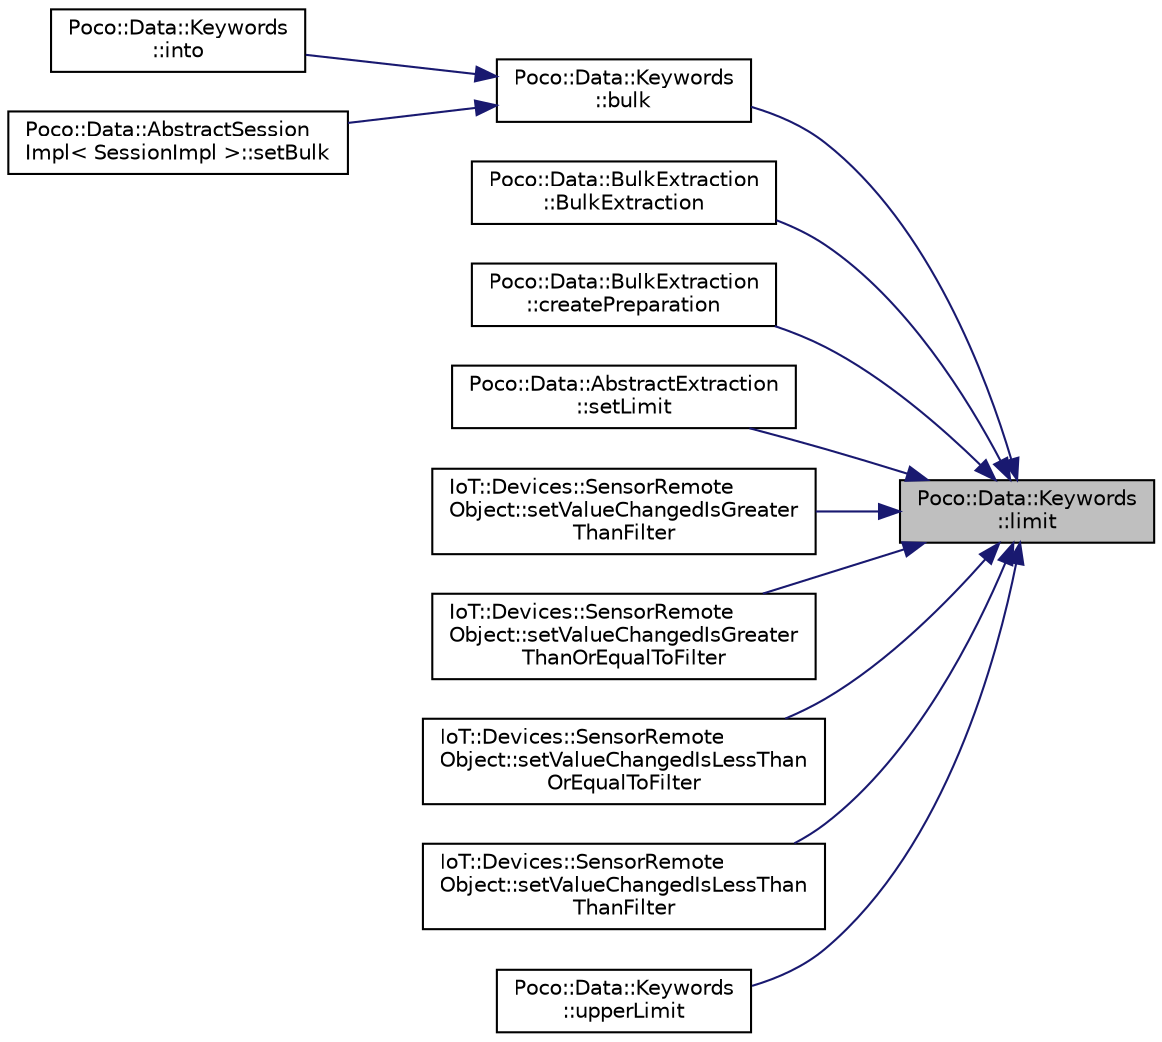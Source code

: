 digraph "Poco::Data::Keywords::limit"
{
 // LATEX_PDF_SIZE
  edge [fontname="Helvetica",fontsize="10",labelfontname="Helvetica",labelfontsize="10"];
  node [fontname="Helvetica",fontsize="10",shape=record];
  rankdir="RL";
  Node1 [label="Poco::Data::Keywords\l::limit",height=0.2,width=0.4,color="black", fillcolor="grey75", style="filled", fontcolor="black",tooltip="Creates an upperLimit."];
  Node1 -> Node2 [dir="back",color="midnightblue",fontsize="10",style="solid",fontname="Helvetica"];
  Node2 [label="Poco::Data::Keywords\l::bulk",height=0.2,width=0.4,color="black", fillcolor="white", style="filled",URL="$namespacePoco_1_1Data_1_1Keywords.html#a914a09376847ab1f8aa9727ae53d2c45",tooltip="Convenience function for creation of bulk."];
  Node2 -> Node3 [dir="back",color="midnightblue",fontsize="10",style="solid",fontname="Helvetica"];
  Node3 [label="Poco::Data::Keywords\l::into",height=0.2,width=0.4,color="black", fillcolor="white", style="filled",URL="$namespacePoco_1_1Data_1_1Keywords.html#a1f40fd5a0a1a4ac2d18661c1101d9a4e",tooltip=" "];
  Node2 -> Node4 [dir="back",color="midnightblue",fontsize="10",style="solid",fontname="Helvetica"];
  Node4 [label="Poco::Data::AbstractSession\lImpl\< SessionImpl \>::setBulk",height=0.2,width=0.4,color="black", fillcolor="white", style="filled",URL="$classPoco_1_1Data_1_1AbstractSessionImpl.html#a813d6d31f5eed26e649d3204372a8c6d",tooltip="Sets the execution type."];
  Node1 -> Node5 [dir="back",color="midnightblue",fontsize="10",style="solid",fontname="Helvetica"];
  Node5 [label="Poco::Data::BulkExtraction\l::BulkExtraction",height=0.2,width=0.4,color="black", fillcolor="white", style="filled",URL="$classPoco_1_1Data_1_1BulkExtraction.html#a2cc8402791f84026ea3cf5c73bb57175",tooltip=" "];
  Node1 -> Node6 [dir="back",color="midnightblue",fontsize="10",style="solid",fontname="Helvetica"];
  Node6 [label="Poco::Data::BulkExtraction\l::createPreparation",height=0.2,width=0.4,color="black", fillcolor="white", style="filled",URL="$classPoco_1_1Data_1_1BulkExtraction.html#a794edfc883e52575a689b60c265da8be",tooltip="Returns true. Implementations should override it for different behavior."];
  Node1 -> Node7 [dir="back",color="midnightblue",fontsize="10",style="solid",fontname="Helvetica"];
  Node7 [label="Poco::Data::AbstractExtraction\l::setLimit",height=0.2,width=0.4,color="black", fillcolor="white", style="filled",URL="$classPoco_1_1Data_1_1AbstractExtraction.html#a483b7526ae57093e9a3f34ba428ad468",tooltip="Creates and returns shared pointer to Preparation object for the extracting object."];
  Node1 -> Node8 [dir="back",color="midnightblue",fontsize="10",style="solid",fontname="Helvetica"];
  Node8 [label="IoT::Devices::SensorRemote\lObject::setValueChangedIsGreater\lThanFilter",height=0.2,width=0.4,color="black", fillcolor="white", style="filled",URL="$classIoT_1_1Devices_1_1SensorRemoteObject.html#aba288e7ba9c6f127b0bee50b65010031",tooltip="Sets a Poco::RemotingNG::HysteresisFilter for the valueChanged event."];
  Node1 -> Node9 [dir="back",color="midnightblue",fontsize="10",style="solid",fontname="Helvetica"];
  Node9 [label="IoT::Devices::SensorRemote\lObject::setValueChangedIsGreater\lThanOrEqualToFilter",height=0.2,width=0.4,color="black", fillcolor="white", style="filled",URL="$classIoT_1_1Devices_1_1SensorRemoteObject.html#a3e839864fd4a6fb263333e87a9684b6a",tooltip="Sets a Poco::RemotingNG::GreaterThanFilter for the valueChanged event."];
  Node1 -> Node10 [dir="back",color="midnightblue",fontsize="10",style="solid",fontname="Helvetica"];
  Node10 [label="IoT::Devices::SensorRemote\lObject::setValueChangedIsLessThan\lOrEqualToFilter",height=0.2,width=0.4,color="black", fillcolor="white", style="filled",URL="$classIoT_1_1Devices_1_1SensorRemoteObject.html#a1282deaf4967ec72066c362ff848b217",tooltip="Sets a Poco::RemotingNG::GreaterThanFilter for the valueChanged event."];
  Node1 -> Node11 [dir="back",color="midnightblue",fontsize="10",style="solid",fontname="Helvetica"];
  Node11 [label="IoT::Devices::SensorRemote\lObject::setValueChangedIsLessThan\lThanFilter",height=0.2,width=0.4,color="black", fillcolor="white", style="filled",URL="$classIoT_1_1Devices_1_1SensorRemoteObject.html#ade3d4f179ced1b9a907aab2f24ff8ab6",tooltip="Sets a Poco::RemotingNG::LessThanOrEqualToFilter for the valueChanged event."];
  Node1 -> Node12 [dir="back",color="midnightblue",fontsize="10",style="solid",fontname="Helvetica"];
  Node12 [label="Poco::Data::Keywords\l::upperLimit",height=0.2,width=0.4,color="black", fillcolor="white", style="filled",URL="$namespacePoco_1_1Data_1_1Keywords.html#ab8ca7b53ae9e6ec7a495cf9a2b6a0ec5",tooltip=" "];
}
